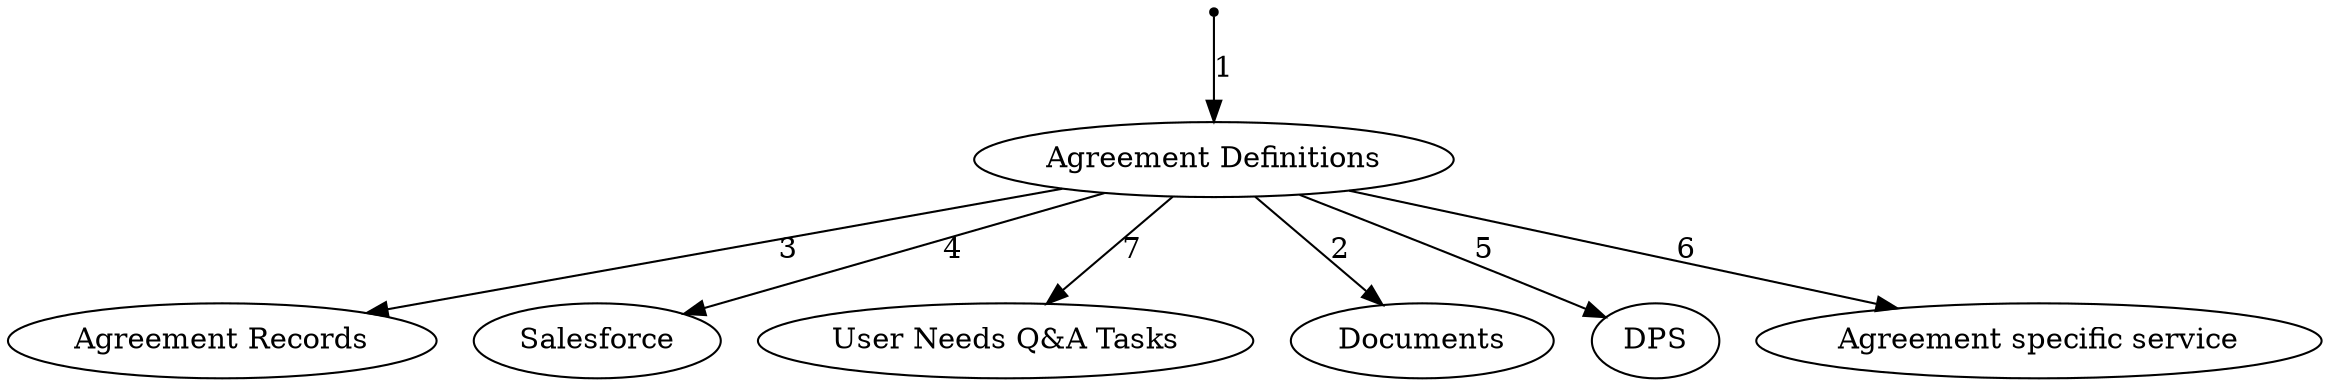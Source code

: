 digraph {
" " [shape="point" ]
" " -> "Agreement Definitions" [ label = "1" ]
"Agreement Definitions" -> "Agreement Records" [label= "3"]
"Agreement Definitions" -> "Salesforce" [label = "4"]
"Agreement Definitions" -> "User Needs Q&A Tasks" [label= "7"]
"Agreement Definitions" -> "Documents" [label= "2"]
"Agreement Definitions" -> "DPS" [label= "5"]
"Agreement Definitions" -> "Agreement specific service" [label= "6"]


}
